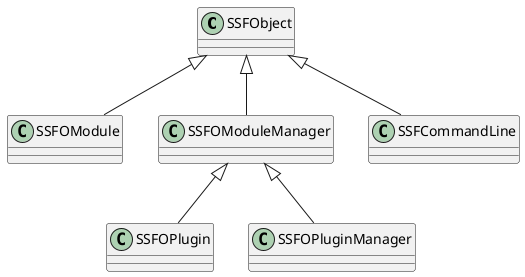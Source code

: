 ﻿@startuml SkywalkerServerFramework

class SSFObject
{

}

class SSFOModule
{

}

class SSFOModuleManager
{

}

class SSFOPlugin
{

}

class SSFOPluginManager
{

}

class SSFCommandLine
{

}

'继承自 SSFObject
SSFObject <|-- SSFOModule
SSFObject <|-- SSFOModuleManager
SSFObject <|-- SSFCommandLine

'继承自 SSFOModuleManager
SSFOModuleManager <|-- SSFOPlugin
SSFOModuleManager <|-- SSFOPluginManager

@enduml
